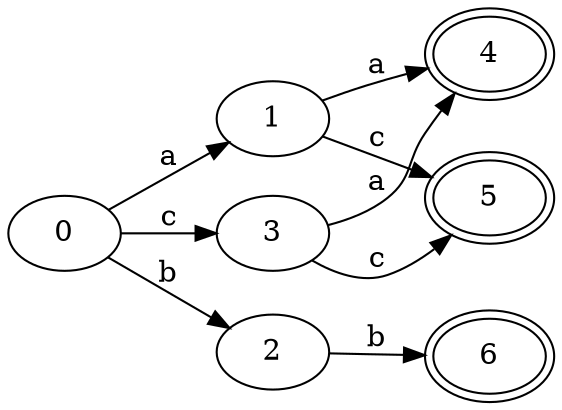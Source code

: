 
digraph G {
    layout=dot;
    ordering=out;
    rankdir="LR";

    s0 [label="0"];
    s1 [label="1"];
    s2 [label="2"];
    s3 [label="3"];
    s4 [label="4", peripheries=2];
    s5 [label="5", peripheries=2];
    s6 [label="6", peripheries=2];

    s0 -> s1 [label="a"]
    s0 -> s3 [label="c"]
    s0 -> s2 [label="b"]

    s1 -> s4 [label="a"]
    s1 -> s5 [label="c"]
    s2 -> s6 [label="b"]
    s3 -> s4 [label="a"]
    s3 -> s5 [label="c"]
}
